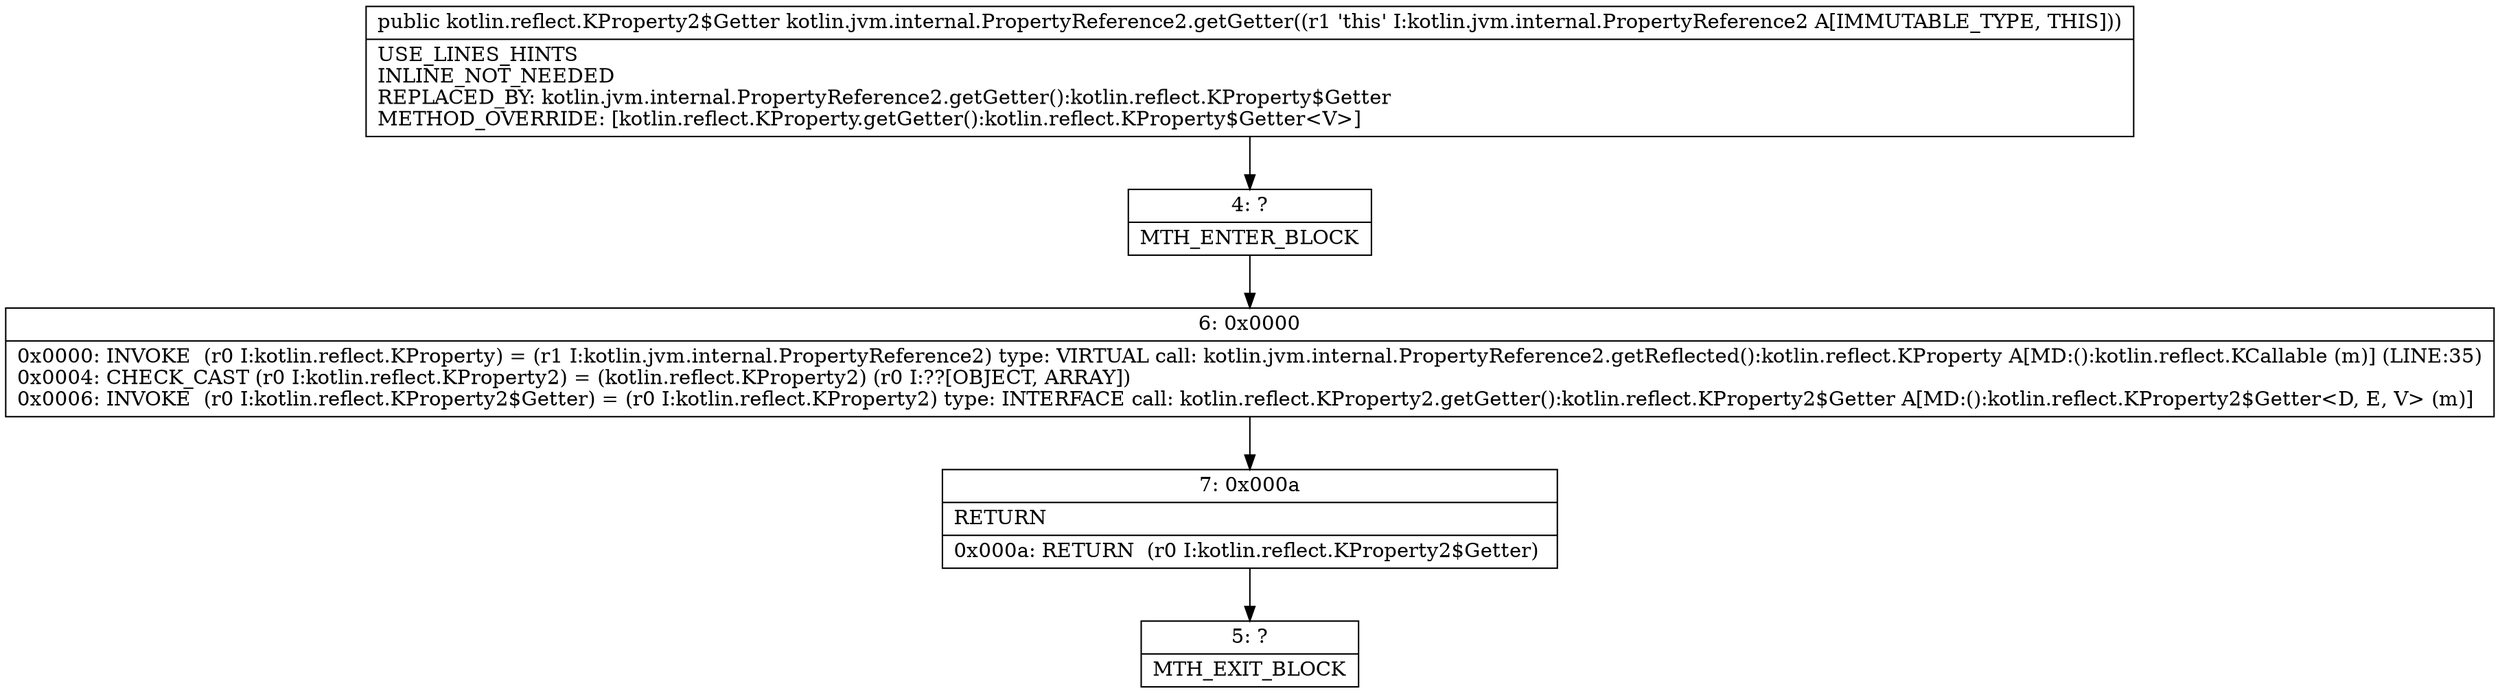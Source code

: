 digraph "CFG forkotlin.jvm.internal.PropertyReference2.getGetter()Lkotlin\/reflect\/KProperty2$Getter;" {
Node_4 [shape=record,label="{4\:\ ?|MTH_ENTER_BLOCK\l}"];
Node_6 [shape=record,label="{6\:\ 0x0000|0x0000: INVOKE  (r0 I:kotlin.reflect.KProperty) = (r1 I:kotlin.jvm.internal.PropertyReference2) type: VIRTUAL call: kotlin.jvm.internal.PropertyReference2.getReflected():kotlin.reflect.KProperty A[MD:():kotlin.reflect.KCallable (m)] (LINE:35)\l0x0004: CHECK_CAST (r0 I:kotlin.reflect.KProperty2) = (kotlin.reflect.KProperty2) (r0 I:??[OBJECT, ARRAY]) \l0x0006: INVOKE  (r0 I:kotlin.reflect.KProperty2$Getter) = (r0 I:kotlin.reflect.KProperty2) type: INTERFACE call: kotlin.reflect.KProperty2.getGetter():kotlin.reflect.KProperty2$Getter A[MD:():kotlin.reflect.KProperty2$Getter\<D, E, V\> (m)]\l}"];
Node_7 [shape=record,label="{7\:\ 0x000a|RETURN\l|0x000a: RETURN  (r0 I:kotlin.reflect.KProperty2$Getter) \l}"];
Node_5 [shape=record,label="{5\:\ ?|MTH_EXIT_BLOCK\l}"];
MethodNode[shape=record,label="{public kotlin.reflect.KProperty2$Getter kotlin.jvm.internal.PropertyReference2.getGetter((r1 'this' I:kotlin.jvm.internal.PropertyReference2 A[IMMUTABLE_TYPE, THIS]))  | USE_LINES_HINTS\lINLINE_NOT_NEEDED\lREPLACED_BY: kotlin.jvm.internal.PropertyReference2.getGetter():kotlin.reflect.KProperty$Getter\lMETHOD_OVERRIDE: [kotlin.reflect.KProperty.getGetter():kotlin.reflect.KProperty$Getter\<V\>]\l}"];
MethodNode -> Node_4;Node_4 -> Node_6;
Node_6 -> Node_7;
Node_7 -> Node_5;
}

